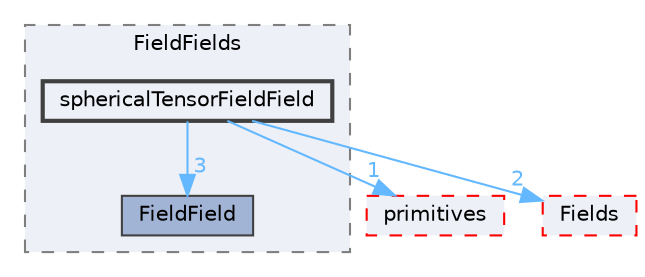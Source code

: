 digraph "src/OpenFOAM/fields/FieldFields/sphericalTensorFieldField"
{
 // LATEX_PDF_SIZE
  bgcolor="transparent";
  edge [fontname=Helvetica,fontsize=10,labelfontname=Helvetica,labelfontsize=10];
  node [fontname=Helvetica,fontsize=10,shape=box,height=0.2,width=0.4];
  compound=true
  subgraph clusterdir_8eb3a7b50b56ddbfb00a2ddef0a44ff7 {
    graph [ bgcolor="#edf0f7", pencolor="grey50", label="FieldFields", fontname=Helvetica,fontsize=10 style="filled,dashed", URL="dir_8eb3a7b50b56ddbfb00a2ddef0a44ff7.html",tooltip=""]
  dir_6a165c25c7671b109f1487b039c5c2a6 [label="FieldField", fillcolor="#a2b4d6", color="grey25", style="filled", URL="dir_6a165c25c7671b109f1487b039c5c2a6.html",tooltip=""];
  dir_a5ca28bbfda614847e1853631bcb3472 [label="sphericalTensorFieldField", fillcolor="#edf0f7", color="grey25", style="filled,bold", URL="dir_a5ca28bbfda614847e1853631bcb3472.html",tooltip=""];
  }
  dir_3e50f45338116b169052b428016851aa [label="primitives", fillcolor="#edf0f7", color="red", style="filled,dashed", URL="dir_3e50f45338116b169052b428016851aa.html",tooltip=""];
  dir_7d364942a13d3ce50f6681364b448a98 [label="Fields", fillcolor="#edf0f7", color="red", style="filled,dashed", URL="dir_7d364942a13d3ce50f6681364b448a98.html",tooltip=""];
  dir_a5ca28bbfda614847e1853631bcb3472->dir_3e50f45338116b169052b428016851aa [headlabel="1", labeldistance=1.5 headhref="dir_003710_003069.html" href="dir_003710_003069.html" color="steelblue1" fontcolor="steelblue1"];
  dir_a5ca28bbfda614847e1853631bcb3472->dir_6a165c25c7671b109f1487b039c5c2a6 [headlabel="3", labeldistance=1.5 headhref="dir_003710_001326.html" href="dir_003710_001326.html" color="steelblue1" fontcolor="steelblue1"];
  dir_a5ca28bbfda614847e1853631bcb3472->dir_7d364942a13d3ce50f6681364b448a98 [headlabel="2", labeldistance=1.5 headhref="dir_003710_001336.html" href="dir_003710_001336.html" color="steelblue1" fontcolor="steelblue1"];
}
